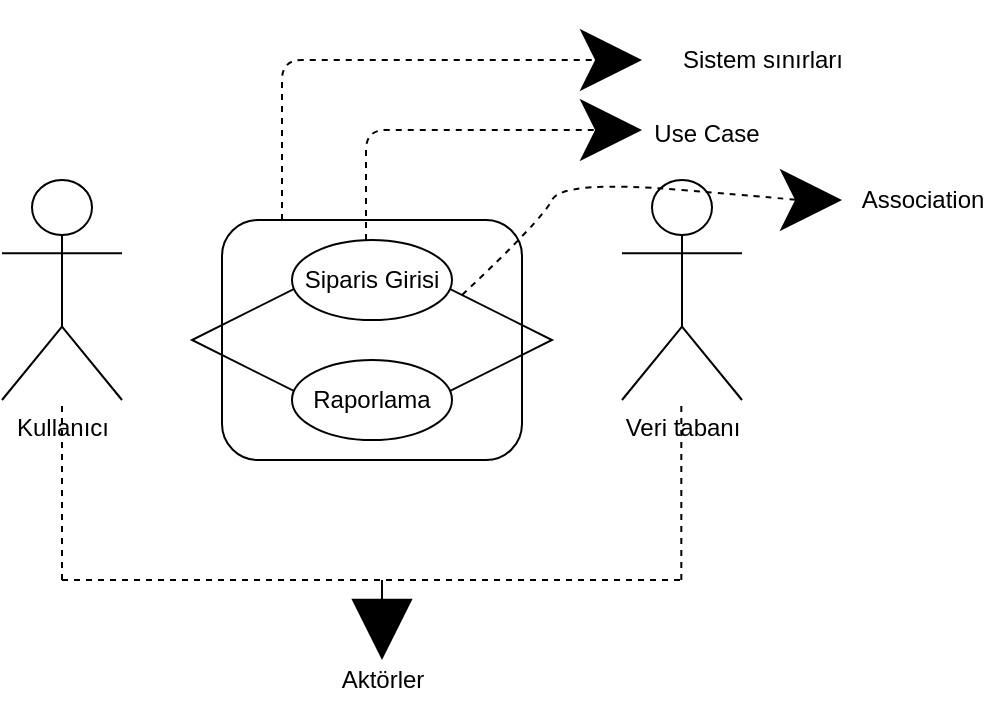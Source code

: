 <mxfile>
    <diagram id="JTwpgwsXY_oIqFFWzV0V" name="Page-1">
        <mxGraphModel dx="843" dy="567" grid="1" gridSize="10" guides="1" tooltips="1" connect="1" arrows="1" fold="1" page="1" pageScale="1" pageWidth="827" pageHeight="1169" math="0" shadow="0">
            <root>
                <mxCell id="0"/>
                <mxCell id="1" parent="0"/>
                <mxCell id="20" value="" style="rhombus;" vertex="1" parent="1">
                    <mxGeometry x="235" y="195" width="180" height="90" as="geometry"/>
                </mxCell>
                <mxCell id="25" value="" style="edgeStyle=none;html=1;endArrow=block;endFill=1;endSize=28;" edge="1" parent="1" source="20" target="24">
                    <mxGeometry relative="1" as="geometry"/>
                </mxCell>
                <mxCell id="2" value="" style="rounded=1;whiteSpace=wrap;html=1;fillColor=none;" vertex="1" parent="1">
                    <mxGeometry x="250" y="180" width="150" height="120" as="geometry"/>
                </mxCell>
                <mxCell id="3" value="Kullanıcı&lt;br&gt;" style="shape=umlActor;verticalLabelPosition=bottom;verticalAlign=top;html=1;outlineConnect=0;" vertex="1" parent="1">
                    <mxGeometry x="140" y="160" width="60" height="110" as="geometry"/>
                </mxCell>
                <mxCell id="4" value="Veri tabanı" style="shape=umlActor;verticalLabelPosition=bottom;verticalAlign=top;html=1;outlineConnect=0;" vertex="1" parent="1">
                    <mxGeometry x="450" y="160" width="60" height="110" as="geometry"/>
                </mxCell>
                <mxCell id="12" value="" style="endArrow=none;dashed=1;html=1;" edge="1" parent="1" target="3">
                    <mxGeometry width="50" height="50" relative="1" as="geometry">
                        <mxPoint x="170" y="360" as="sourcePoint"/>
                        <mxPoint x="210" y="330" as="targetPoint"/>
                    </mxGeometry>
                </mxCell>
                <mxCell id="13" value="" style="endArrow=none;dashed=1;html=1;" edge="1" parent="1">
                    <mxGeometry width="50" height="50" relative="1" as="geometry">
                        <mxPoint x="170" y="360" as="sourcePoint"/>
                        <mxPoint x="320" y="360" as="targetPoint"/>
                    </mxGeometry>
                </mxCell>
                <mxCell id="14" value="" style="endArrow=none;dashed=1;html=1;" edge="1" parent="1">
                    <mxGeometry width="50" height="50" relative="1" as="geometry">
                        <mxPoint x="320.0" y="360" as="sourcePoint"/>
                        <mxPoint x="480" y="360" as="targetPoint"/>
                    </mxGeometry>
                </mxCell>
                <mxCell id="15" value="" style="endArrow=none;dashed=1;html=1;" edge="1" parent="1">
                    <mxGeometry width="50" height="50" relative="1" as="geometry">
                        <mxPoint x="479.66" y="360" as="sourcePoint"/>
                        <mxPoint x="479.66" y="270" as="targetPoint"/>
                    </mxGeometry>
                </mxCell>
                <mxCell id="16" value="" style="endArrow=block;html=1;endFill=1;endSize=28;" edge="1" parent="1">
                    <mxGeometry width="50" height="50" relative="1" as="geometry">
                        <mxPoint x="330" y="360" as="sourcePoint"/>
                        <mxPoint x="330" y="400" as="targetPoint"/>
                    </mxGeometry>
                </mxCell>
                <mxCell id="18" value="Aktörler" style="text;html=1;align=center;verticalAlign=middle;resizable=0;points=[];autosize=1;strokeColor=none;fillColor=none;" vertex="1" parent="1">
                    <mxGeometry x="300" y="400" width="60" height="20" as="geometry"/>
                </mxCell>
                <mxCell id="24" value="Raporlama" style="ellipse;whiteSpace=wrap;html=1;" vertex="1" parent="1">
                    <mxGeometry x="285" y="250" width="80" height="40" as="geometry"/>
                </mxCell>
                <mxCell id="26" value="Siparis Girisi" style="ellipse;whiteSpace=wrap;html=1;" vertex="1" parent="1">
                    <mxGeometry x="285" y="190" width="80" height="40" as="geometry"/>
                </mxCell>
                <mxCell id="30" value="" style="html=1;verticalAlign=bottom;labelBackgroundColor=none;endArrow=classic;endFill=1;dashed=1;endSize=28;edgeStyle=orthogonalEdgeStyle;exitX=0.2;exitY=0;exitDx=0;exitDy=0;exitPerimeter=0;" edge="1" parent="1" source="2">
                    <mxGeometry width="160" relative="1" as="geometry">
                        <mxPoint x="290" y="100" as="sourcePoint"/>
                        <mxPoint x="460" y="100" as="targetPoint"/>
                        <Array as="points">
                            <mxPoint x="280" y="100"/>
                        </Array>
                    </mxGeometry>
                </mxCell>
                <mxCell id="31" value="" style="endArrow=classic;html=1;endSize=28;edgeStyle=orthogonalEdgeStyle;dashed=1;" edge="1" parent="1">
                    <mxGeometry width="50" height="50" relative="1" as="geometry">
                        <mxPoint x="322" y="190" as="sourcePoint"/>
                        <mxPoint x="460" y="135" as="targetPoint"/>
                        <Array as="points">
                            <mxPoint x="322" y="135"/>
                        </Array>
                    </mxGeometry>
                </mxCell>
                <mxCell id="32" value="Use Case" style="text;html=1;align=center;verticalAlign=middle;resizable=0;points=[];autosize=1;strokeColor=none;fillColor=none;" vertex="1" parent="1">
                    <mxGeometry x="457" y="127" width="70" height="20" as="geometry"/>
                </mxCell>
                <mxCell id="33" value="Sistem sınırları" style="text;html=1;align=center;verticalAlign=middle;resizable=0;points=[];autosize=1;strokeColor=none;fillColor=none;" vertex="1" parent="1">
                    <mxGeometry x="470" y="90" width="100" height="20" as="geometry"/>
                </mxCell>
                <mxCell id="34" value="" style="curved=1;endArrow=classic;html=1;dashed=1;endSize=28;exitX=1;exitY=0;exitDx=0;exitDy=0;" edge="1" parent="1" source="20">
                    <mxGeometry width="50" height="50" relative="1" as="geometry">
                        <mxPoint x="420" y="200" as="sourcePoint"/>
                        <mxPoint x="560" y="170" as="targetPoint"/>
                        <Array as="points">
                            <mxPoint x="410" y="180"/>
                            <mxPoint x="420" y="160"/>
                            <mxPoint x="540" y="170"/>
                        </Array>
                    </mxGeometry>
                </mxCell>
                <mxCell id="35" value="Association" style="text;html=1;align=center;verticalAlign=middle;resizable=0;points=[];autosize=1;strokeColor=none;fillColor=none;" vertex="1" parent="1">
                    <mxGeometry x="560" y="160" width="80" height="20" as="geometry"/>
                </mxCell>
            </root>
        </mxGraphModel>
    </diagram>
</mxfile>